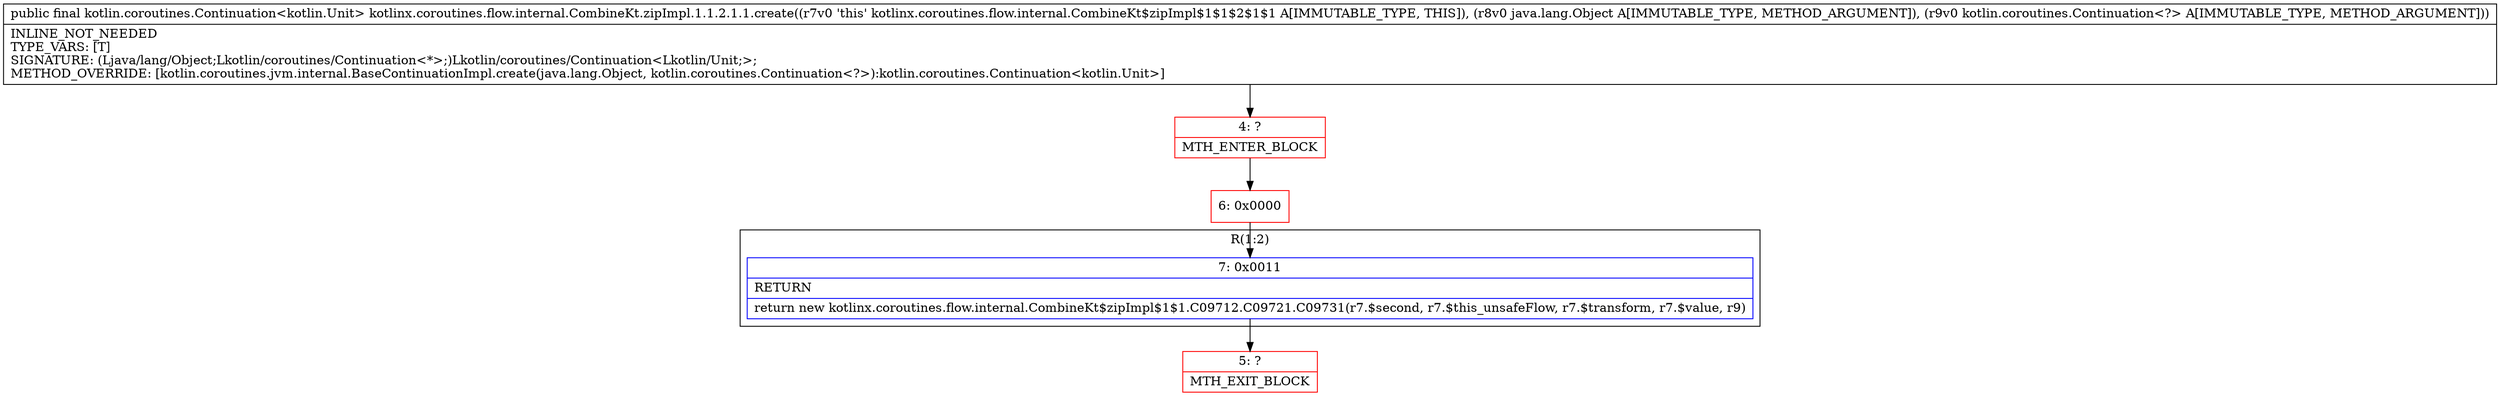 digraph "CFG forkotlinx.coroutines.flow.internal.CombineKt.zipImpl.1.1.2.1.1.create(Ljava\/lang\/Object;Lkotlin\/coroutines\/Continuation;)Lkotlin\/coroutines\/Continuation;" {
subgraph cluster_Region_1776046861 {
label = "R(1:2)";
node [shape=record,color=blue];
Node_7 [shape=record,label="{7\:\ 0x0011|RETURN\l|return new kotlinx.coroutines.flow.internal.CombineKt$zipImpl$1$1.C09712.C09721.C09731(r7.$second, r7.$this_unsafeFlow, r7.$transform, r7.$value, r9)\l}"];
}
Node_4 [shape=record,color=red,label="{4\:\ ?|MTH_ENTER_BLOCK\l}"];
Node_6 [shape=record,color=red,label="{6\:\ 0x0000}"];
Node_5 [shape=record,color=red,label="{5\:\ ?|MTH_EXIT_BLOCK\l}"];
MethodNode[shape=record,label="{public final kotlin.coroutines.Continuation\<kotlin.Unit\> kotlinx.coroutines.flow.internal.CombineKt.zipImpl.1.1.2.1.1.create((r7v0 'this' kotlinx.coroutines.flow.internal.CombineKt$zipImpl$1$1$2$1$1 A[IMMUTABLE_TYPE, THIS]), (r8v0 java.lang.Object A[IMMUTABLE_TYPE, METHOD_ARGUMENT]), (r9v0 kotlin.coroutines.Continuation\<?\> A[IMMUTABLE_TYPE, METHOD_ARGUMENT]))  | INLINE_NOT_NEEDED\lTYPE_VARS: [T]\lSIGNATURE: (Ljava\/lang\/Object;Lkotlin\/coroutines\/Continuation\<*\>;)Lkotlin\/coroutines\/Continuation\<Lkotlin\/Unit;\>;\lMETHOD_OVERRIDE: [kotlin.coroutines.jvm.internal.BaseContinuationImpl.create(java.lang.Object, kotlin.coroutines.Continuation\<?\>):kotlin.coroutines.Continuation\<kotlin.Unit\>]\l}"];
MethodNode -> Node_4;Node_7 -> Node_5;
Node_4 -> Node_6;
Node_6 -> Node_7;
}

